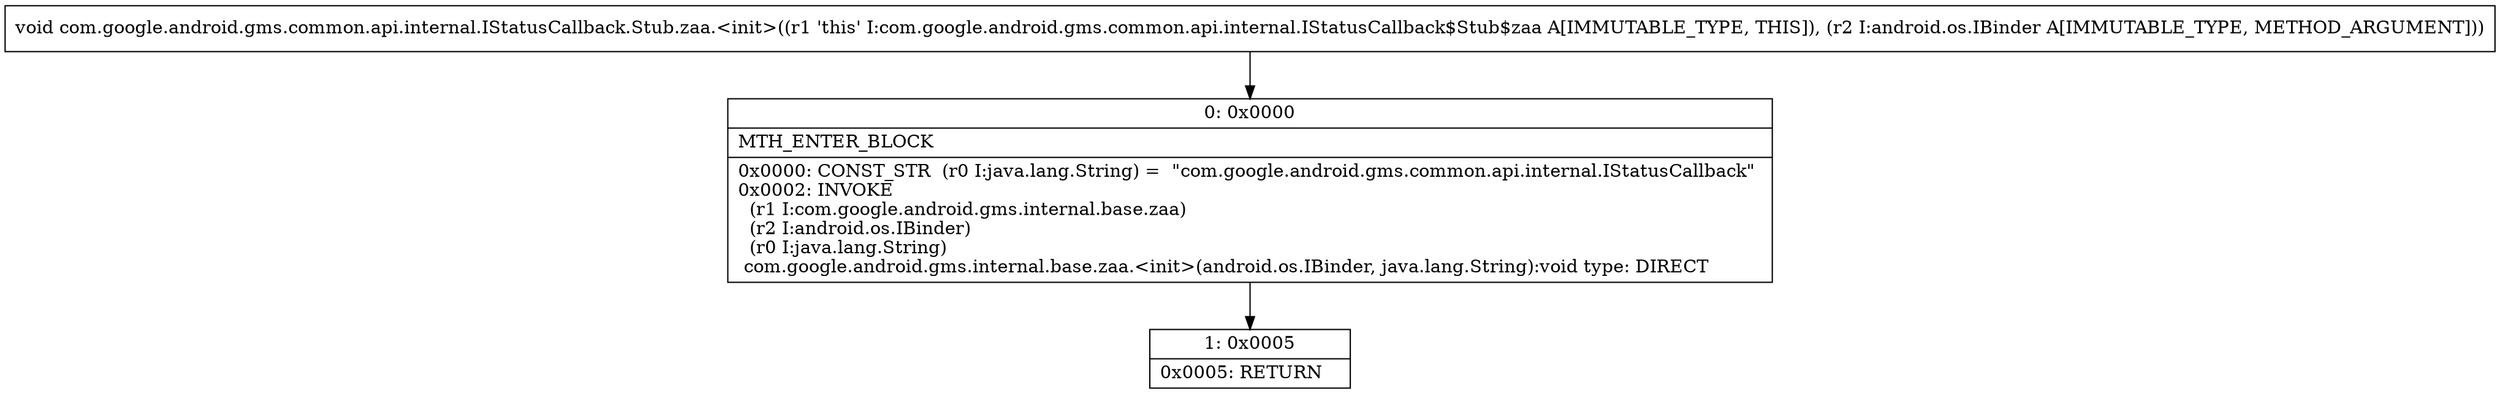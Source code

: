digraph "CFG forcom.google.android.gms.common.api.internal.IStatusCallback.Stub.zaa.\<init\>(Landroid\/os\/IBinder;)V" {
Node_0 [shape=record,label="{0\:\ 0x0000|MTH_ENTER_BLOCK\l|0x0000: CONST_STR  (r0 I:java.lang.String) =  \"com.google.android.gms.common.api.internal.IStatusCallback\" \l0x0002: INVOKE  \l  (r1 I:com.google.android.gms.internal.base.zaa)\l  (r2 I:android.os.IBinder)\l  (r0 I:java.lang.String)\l com.google.android.gms.internal.base.zaa.\<init\>(android.os.IBinder, java.lang.String):void type: DIRECT \l}"];
Node_1 [shape=record,label="{1\:\ 0x0005|0x0005: RETURN   \l}"];
MethodNode[shape=record,label="{void com.google.android.gms.common.api.internal.IStatusCallback.Stub.zaa.\<init\>((r1 'this' I:com.google.android.gms.common.api.internal.IStatusCallback$Stub$zaa A[IMMUTABLE_TYPE, THIS]), (r2 I:android.os.IBinder A[IMMUTABLE_TYPE, METHOD_ARGUMENT])) }"];
MethodNode -> Node_0;
Node_0 -> Node_1;
}

